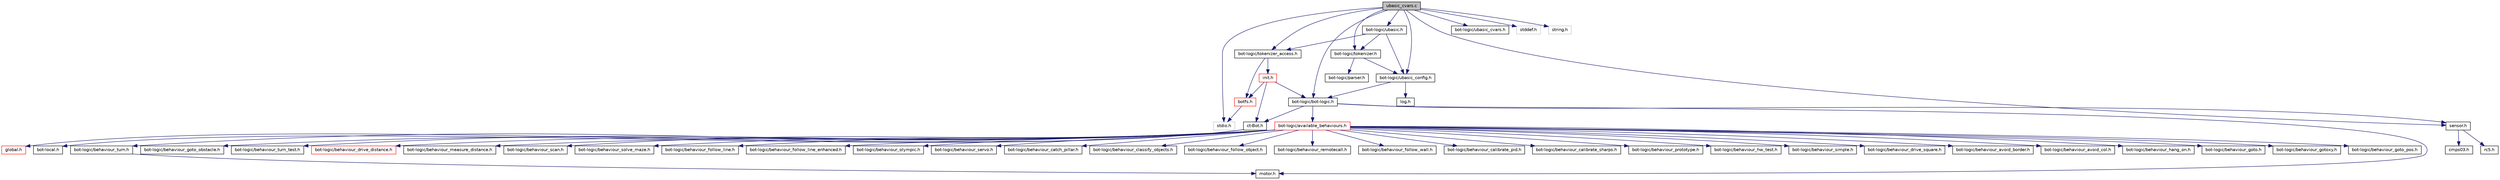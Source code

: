 digraph G
{
  edge [fontname="Helvetica",fontsize="10",labelfontname="Helvetica",labelfontsize="10"];
  node [fontname="Helvetica",fontsize="10",shape=record];
  Node1 [label="ubasic_cvars.c",height=0.2,width=0.4,color="black", fillcolor="grey75", style="filled" fontcolor="black"];
  Node1 -> Node2 [color="midnightblue",fontsize="10",style="solid",fontname="Helvetica"];
  Node2 [label="bot-logic/bot-logic.h",height=0.2,width=0.4,color="black", fillcolor="white", style="filled",URL="$bot-logic_8h.html",tooltip="High-Level-Routinen fuer die Steuerung des c&#39;t-Bots."];
  Node2 -> Node3 [color="midnightblue",fontsize="10",style="solid",fontname="Helvetica"];
  Node3 [label="ct-Bot.h",height=0.2,width=0.4,color="black", fillcolor="white", style="filled",URL="$ct-Bot_8h.html",tooltip="globale Schalter fuer die einzelnen Bot-Funktionalitaeten"];
  Node3 -> Node4 [color="midnightblue",fontsize="10",style="solid",fontname="Helvetica"];
  Node4 [label="global.h",height=0.2,width=0.4,color="red", fillcolor="white", style="filled",URL="$global_8h.html",tooltip="Allgemeine Definitionen und Datentypen."];
  Node3 -> Node5 [color="midnightblue",fontsize="10",style="solid",fontname="Helvetica"];
  Node5 [label="bot-local.h",height=0.2,width=0.4,color="black", fillcolor="white", style="filled",URL="$bot-local_8h.html",tooltip="Konstanten, die den Bot an reale Umgebungen anpassen."];
  Node2 -> Node6 [color="midnightblue",fontsize="10",style="solid",fontname="Helvetica"];
  Node6 [label="motor.h",height=0.2,width=0.4,color="black", fillcolor="white", style="filled",URL="$motor_8h.html",tooltip="High-Level Routinen fuer die Motorsteuerung des c&#39;t-Bots."];
  Node2 -> Node7 [color="midnightblue",fontsize="10",style="solid",fontname="Helvetica"];
  Node7 [label="sensor.h",height=0.2,width=0.4,color="black", fillcolor="white", style="filled",URL="$sensor_8h.html",tooltip="Architekturunabhaengiger Teil der Sensorsteuerung."];
  Node7 -> Node8 [color="midnightblue",fontsize="10",style="solid",fontname="Helvetica"];
  Node8 [label="rc5.h",height=0.2,width=0.4,color="black", fillcolor="white", style="filled",URL="$rc5_8h.html",tooltip="RC5-Fernbedienung / Basic-Tasten-Handler."];
  Node7 -> Node9 [color="midnightblue",fontsize="10",style="solid",fontname="Helvetica"];
  Node9 [label="cmps03.h",height=0.2,width=0.4,color="black", fillcolor="white", style="filled",URL="$cmps03_8h.html",tooltip="CMPS03-Treiber."];
  Node2 -> Node10 [color="midnightblue",fontsize="10",style="solid",fontname="Helvetica"];
  Node10 [label="bot-logic/available_behaviours.h",height=0.2,width=0.4,color="red", fillcolor="white", style="filled",URL="$available__behaviours_8h.html",tooltip="globale Schalter fuer die einzelnen Verhalten"];
  Node10 -> Node11 [color="midnightblue",fontsize="10",style="solid",fontname="Helvetica"];
  Node11 [label="bot-logic/behaviour_prototype.h",height=0.2,width=0.4,color="black", fillcolor="white", style="filled",URL="$behaviour__prototype_8h.html",tooltip="Rohling fuer eigene Verhalten."];
  Node10 -> Node12 [color="midnightblue",fontsize="10",style="solid",fontname="Helvetica"];
  Node12 [label="bot-logic/behaviour_hw_test.h",height=0.2,width=0.4,color="black", fillcolor="white", style="filled",URL="$behaviour__hw__test_8h.html",tooltip="Testcode fuer die Bot-Hardware (ehemals TEST_AVAILABLE_ANALOG, _DIGITAL, _MOTOR)"];
  Node10 -> Node13 [color="midnightblue",fontsize="10",style="solid",fontname="Helvetica"];
  Node13 [label="bot-logic/behaviour_simple.h",height=0.2,width=0.4,color="black", fillcolor="white", style="filled",URL="$behaviour__simple_8h.html",tooltip="ganz einfache Beispielverhalten Diese Datei sollte der Einstiegspunkt fuer eigene Experimente sein..."];
  Node10 -> Node14 [color="midnightblue",fontsize="10",style="solid",fontname="Helvetica"];
  Node14 [label="bot-logic/behaviour_drive_square.h",height=0.2,width=0.4,color="black", fillcolor="white", style="filled",URL="$behaviour__drive__square_8h.html",tooltip="Bot faehrt im Quadrat."];
  Node10 -> Node15 [color="midnightblue",fontsize="10",style="solid",fontname="Helvetica"];
  Node15 [label="bot-logic/behaviour_avoid_border.h",height=0.2,width=0.4,color="black", fillcolor="white", style="filled",URL="$behaviour__avoid__border_8h.html",tooltip="Vermeide Abgruende."];
  Node10 -> Node16 [color="midnightblue",fontsize="10",style="solid",fontname="Helvetica"];
  Node16 [label="bot-logic/behaviour_avoid_col.h",height=0.2,width=0.4,color="black", fillcolor="white", style="filled",URL="$behaviour__avoid__col_8h.html",tooltip="Vermeide Kollisionen."];
  Node10 -> Node17 [color="midnightblue",fontsize="10",style="solid",fontname="Helvetica"];
  Node17 [label="bot-logic/behaviour_hang_on.h",height=0.2,width=0.4,color="black", fillcolor="white", style="filled",URL="$behaviour__hang__on_8h.html",tooltip="Haengenbleiben Notfallverhalten."];
  Node10 -> Node18 [color="midnightblue",fontsize="10",style="solid",fontname="Helvetica"];
  Node18 [label="bot-logic/behaviour_goto.h",height=0.2,width=0.4,color="black", fillcolor="white", style="filled",URL="$behaviour__goto_8h.html",tooltip="Bot faehrt einen Punkt an."];
  Node10 -> Node19 [color="midnightblue",fontsize="10",style="solid",fontname="Helvetica"];
  Node19 [label="bot-logic/behaviour_gotoxy.h",height=0.2,width=0.4,color="black", fillcolor="white", style="filled",URL="$behaviour__gotoxy_8h.html",tooltip="Bot faehrt eine Position an."];
  Node10 -> Node20 [color="midnightblue",fontsize="10",style="solid",fontname="Helvetica"];
  Node20 [label="bot-logic/behaviour_goto_pos.h",height=0.2,width=0.4,color="black", fillcolor="white", style="filled",URL="$behaviour__goto__pos_8h.html",tooltip="Anfahren einer Position."];
  Node10 -> Node21 [color="midnightblue",fontsize="10",style="solid",fontname="Helvetica"];
  Node21 [label="bot-logic/behaviour_goto_obstacle.h",height=0.2,width=0.4,color="black", fillcolor="white", style="filled",URL="$behaviour__goto__obstacle_8h.html",tooltip="Anfahren eines Hindernisses."];
  Node10 -> Node22 [color="midnightblue",fontsize="10",style="solid",fontname="Helvetica"];
  Node22 [label="bot-logic/behaviour_turn.h",height=0.2,width=0.4,color="black", fillcolor="white", style="filled",URL="$behaviour__turn_8h.html",tooltip="Drehe den Bot."];
  Node22 -> Node6 [color="midnightblue",fontsize="10",style="solid",fontname="Helvetica"];
  Node10 -> Node23 [color="midnightblue",fontsize="10",style="solid",fontname="Helvetica"];
  Node23 [label="bot-logic/behaviour_turn_test.h",height=0.2,width=0.4,color="black", fillcolor="white", style="filled",URL="$behaviour__turn__test_8h.html",tooltip="Fuehrt mehrere Drehungen mit bot_turn() aus und misst die Fehler."];
  Node10 -> Node24 [color="midnightblue",fontsize="10",style="solid",fontname="Helvetica"];
  Node24 [label="bot-logic/behaviour_drive_distance.h",height=0.2,width=0.4,color="red", fillcolor="white", style="filled",URL="$behaviour__drive__distance_8h.html",tooltip="Bot faehrt ein Stueck."];
  Node10 -> Node25 [color="midnightblue",fontsize="10",style="solid",fontname="Helvetica"];
  Node25 [label="bot-logic/behaviour_measure_distance.h",height=0.2,width=0.4,color="black", fillcolor="white", style="filled",URL="$behaviour__measure__distance_8h.html",tooltip="Ermittelt die aktuelle Entfernung eines Hindernisses mit den Distanzsensoren."];
  Node10 -> Node26 [color="midnightblue",fontsize="10",style="solid",fontname="Helvetica"];
  Node26 [label="bot-logic/behaviour_scan.h",height=0.2,width=0.4,color="black", fillcolor="white", style="filled",URL="$behaviour__scan_8h.html",tooltip="Scannt die Umgebung und traegt sie in die Karte ein."];
  Node10 -> Node27 [color="midnightblue",fontsize="10",style="solid",fontname="Helvetica"];
  Node27 [label="bot-logic/behaviour_solve_maze.h",height=0.2,width=0.4,color="black", fillcolor="white", style="filled",URL="$behaviour__solve__maze_8h.html",tooltip="Wandfolger durchs Labyrinth."];
  Node10 -> Node28 [color="midnightblue",fontsize="10",style="solid",fontname="Helvetica"];
  Node28 [label="bot-logic/behaviour_follow_line.h",height=0.2,width=0.4,color="black", fillcolor="white", style="filled",URL="$behaviour__follow__line_8h.html",tooltip="Linienverfolger."];
  Node10 -> Node29 [color="midnightblue",fontsize="10",style="solid",fontname="Helvetica"];
  Node29 [label="bot-logic/behaviour_follow_line_enhanced.h",height=0.2,width=0.4,color="black", fillcolor="white", style="filled",URL="$behaviour__follow__line__enhanced_8h.html",tooltip="erweiterter Linienverfolger, der auch mit Unterbrechungen und Hindernissen klarkommt"];
  Node10 -> Node30 [color="midnightblue",fontsize="10",style="solid",fontname="Helvetica"];
  Node30 [label="bot-logic/behaviour_olympic.h",height=0.2,width=0.4,color="black", fillcolor="white", style="filled",URL="$behaviour__olympic_8h.html",tooltip="Bot sucht Saeulen und faehrt dann Slalom."];
  Node10 -> Node31 [color="midnightblue",fontsize="10",style="solid",fontname="Helvetica"];
  Node31 [label="bot-logic/behaviour_servo.h",height=0.2,width=0.4,color="black", fillcolor="white", style="filled",URL="$behaviour__servo_8h.html",tooltip="kontrolliert die Servos"];
  Node10 -> Node32 [color="midnightblue",fontsize="10",style="solid",fontname="Helvetica"];
  Node32 [label="bot-logic/behaviour_catch_pillar.h",height=0.2,width=0.4,color="black", fillcolor="white", style="filled",URL="$behaviour__catch__pillar_8h.html",tooltip="Sucht nach einer Dose und faengt sie ein."];
  Node10 -> Node33 [color="midnightblue",fontsize="10",style="solid",fontname="Helvetica"];
  Node33 [label="bot-logic/behaviour_classify_objects.h",height=0.2,width=0.4,color="black", fillcolor="white", style="filled",URL="$behaviour__classify__objects_8h.html"];
  Node10 -> Node34 [color="midnightblue",fontsize="10",style="solid",fontname="Helvetica"];
  Node34 [label="bot-logic/behaviour_follow_object.h",height=0.2,width=0.4,color="black", fillcolor="white", style="filled",URL="$behaviour__follow__object_8h.html",tooltip="Verfolgung beweglicher Objekte."];
  Node10 -> Node35 [color="midnightblue",fontsize="10",style="solid",fontname="Helvetica"];
  Node35 [label="bot-logic/behaviour_remotecall.h",height=0.2,width=0.4,color="black", fillcolor="white", style="filled",URL="$behaviour__remotecall_8h.html",tooltip="Ruft auf ein Kommando hin andere Verhalten auf und bestaetigt dann ihre Ausfuehrung."];
  Node10 -> Node36 [color="midnightblue",fontsize="10",style="solid",fontname="Helvetica"];
  Node36 [label="bot-logic/behaviour_follow_wall.h",height=0.2,width=0.4,color="black", fillcolor="white", style="filled",URL="$behaviour__follow__wall_8h.html",tooltip="Wandfolger Explorer."];
  Node10 -> Node37 [color="midnightblue",fontsize="10",style="solid",fontname="Helvetica"];
  Node37 [label="bot-logic/behaviour_calibrate_pid.h",height=0.2,width=0.4,color="black", fillcolor="white", style="filled",URL="$behaviour__calibrate__pid_8h.html",tooltip="Kalibriert die Motorregelung des Bots."];
  Node10 -> Node38 [color="midnightblue",fontsize="10",style="solid",fontname="Helvetica"];
  Node38 [label="bot-logic/behaviour_calibrate_sharps.h",height=0.2,width=0.4,color="black", fillcolor="white", style="filled",URL="$behaviour__calibrate__sharps_8h.html",tooltip="Kalibriert die Distanzsensoren des Bots."];
  Node1 -> Node39 [color="midnightblue",fontsize="10",style="solid",fontname="Helvetica"];
  Node39 [label="bot-logic/tokenizer_access.h",height=0.2,width=0.4,color="black", fillcolor="white", style="filled",URL="$tokenizer__access_8h.html"];
  Node39 -> Node40 [color="midnightblue",fontsize="10",style="solid",fontname="Helvetica"];
  Node40 [label="botfs.h",height=0.2,width=0.4,color="red", fillcolor="white", style="filled",URL="$botfs_8h.html",tooltip="Dateisystem BotFS."];
  Node40 -> Node41 [color="midnightblue",fontsize="10",style="solid",fontname="Helvetica"];
  Node41 [label="stdio.h",height=0.2,width=0.4,color="grey75", fillcolor="white", style="filled"];
  Node39 -> Node42 [color="midnightblue",fontsize="10",style="solid",fontname="Helvetica"];
  Node42 [label="init.h",height=0.2,width=0.4,color="red", fillcolor="white", style="filled",URL="$init_8h.html",tooltip="Initialisierungsroutinen."];
  Node42 -> Node3 [color="midnightblue",fontsize="10",style="solid",fontname="Helvetica"];
  Node42 -> Node2 [color="midnightblue",fontsize="10",style="solid",fontname="Helvetica"];
  Node42 -> Node40 [color="midnightblue",fontsize="10",style="solid",fontname="Helvetica"];
  Node1 -> Node43 [color="midnightblue",fontsize="10",style="solid",fontname="Helvetica"];
  Node43 [label="bot-logic/ubasic.h",height=0.2,width=0.4,color="black", fillcolor="white", style="filled",URL="$ubasic_8h.html"];
  Node43 -> Node44 [color="midnightblue",fontsize="10",style="solid",fontname="Helvetica"];
  Node44 [label="bot-logic/ubasic_config.h",height=0.2,width=0.4,color="black", fillcolor="white", style="filled",URL="$ubasic__config_8h.html"];
  Node44 -> Node2 [color="midnightblue",fontsize="10",style="solid",fontname="Helvetica"];
  Node44 -> Node45 [color="midnightblue",fontsize="10",style="solid",fontname="Helvetica"];
  Node45 [label="log.h",height=0.2,width=0.4,color="black", fillcolor="white", style="filled",URL="$log_8h.html",tooltip="Routinen zum Loggen von Informationen."];
  Node43 -> Node46 [color="midnightblue",fontsize="10",style="solid",fontname="Helvetica"];
  Node46 [label="bot-logic/tokenizer.h",height=0.2,width=0.4,color="black", fillcolor="white", style="filled",URL="$tokenizer_8h.html"];
  Node46 -> Node44 [color="midnightblue",fontsize="10",style="solid",fontname="Helvetica"];
  Node46 -> Node47 [color="midnightblue",fontsize="10",style="solid",fontname="Helvetica"];
  Node47 [label="bot-logic/parser.h",height=0.2,width=0.4,color="black", fillcolor="white", style="filled",URL="$parser_8h.html"];
  Node43 -> Node39 [color="midnightblue",fontsize="10",style="solid",fontname="Helvetica"];
  Node1 -> Node46 [color="midnightblue",fontsize="10",style="solid",fontname="Helvetica"];
  Node1 -> Node44 [color="midnightblue",fontsize="10",style="solid",fontname="Helvetica"];
  Node1 -> Node48 [color="midnightblue",fontsize="10",style="solid",fontname="Helvetica"];
  Node48 [label="bot-logic/ubasic_cvars.h",height=0.2,width=0.4,color="black", fillcolor="white", style="filled",URL="$ubasic__cvars_8h.html"];
  Node1 -> Node7 [color="midnightblue",fontsize="10",style="solid",fontname="Helvetica"];
  Node1 -> Node49 [color="midnightblue",fontsize="10",style="solid",fontname="Helvetica"];
  Node49 [label="stddef.h",height=0.2,width=0.4,color="grey75", fillcolor="white", style="filled"];
  Node1 -> Node50 [color="midnightblue",fontsize="10",style="solid",fontname="Helvetica"];
  Node50 [label="string.h",height=0.2,width=0.4,color="grey75", fillcolor="white", style="filled"];
  Node1 -> Node41 [color="midnightblue",fontsize="10",style="solid",fontname="Helvetica"];
}

